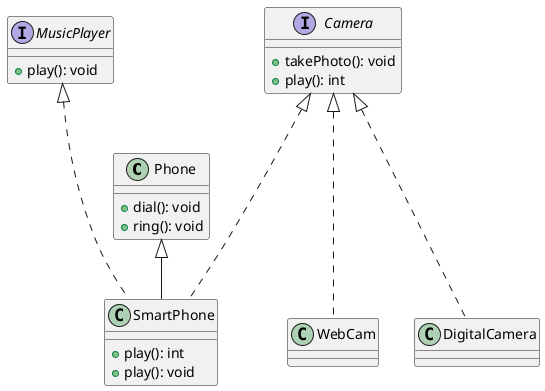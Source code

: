 @startuml


class Phone {

    + dial(): void
    + ring(): void
}

class SmartPhone {

    + play(): int
    + play(): void
}
Phone <|-- SmartPhone

interface Camera{
    + takePhoto(): void
    + play(): int
}

Camera <|... SmartPhone

Camera <|... DigitalCamera

Camera <|... WebCam

interface MusicPlayer{
    + play(): void
}

MusicPlayer <|... SmartPhone

@enduml